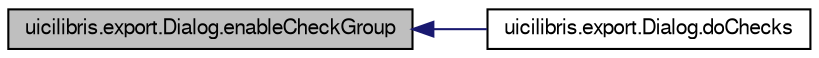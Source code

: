 digraph G
{
  edge [fontname="FreeSans",fontsize="10",labelfontname="FreeSans",labelfontsize="10"];
  node [fontname="FreeSans",fontsize="10",shape=record];
  rankdir="LR";
  Node1 [label="uicilibris.export.Dialog.enableCheckGroup",height=0.2,width=0.4,color="black", fillcolor="grey75", style="filled" fontcolor="black"];
  Node1 -> Node2 [dir="back",color="midnightblue",fontsize="10",style="solid",fontname="FreeSans"];
  Node2 [label="uicilibris.export.Dialog.doChecks",height=0.2,width=0.4,color="black", fillcolor="white", style="filled",URL="$classuicilibris_1_1export_1_1Dialog.html#a4f21b4bdaef4a4895263b8736d96e666"];
}
